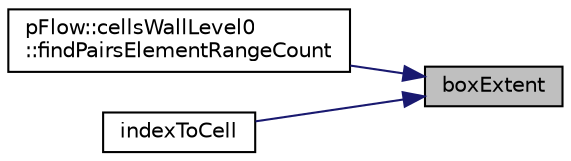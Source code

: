 digraph "boxExtent"
{
 // LATEX_PDF_SIZE
  edge [fontname="Helvetica",fontsize="10",labelfontname="Helvetica",labelfontsize="10"];
  node [fontname="Helvetica",fontsize="10",shape=record];
  rankdir="RL";
  Node1 [label="boxExtent",height=0.2,width=0.4,color="black", fillcolor="grey75", style="filled", fontcolor="black",tooltip=" "];
  Node1 -> Node2 [dir="back",color="midnightblue",fontsize="10",style="solid",fontname="Helvetica"];
  Node2 [label="pFlow::cellsWallLevel0\l::findPairsElementRangeCount",height=0.2,width=0.4,color="black", fillcolor="white", style="filled",URL="$classpFlow_1_1cellsWallLevel0.html#a497e88d0ec1ac01d06cb8e10103bf643",tooltip=" "];
  Node1 -> Node3 [dir="back",color="midnightblue",fontsize="10",style="solid",fontname="Helvetica"];
  Node3 [label="indexToCell",height=0.2,width=0.4,color="black", fillcolor="white", style="filled",URL="$namespacepFlow.html#a62c02f7fe0f69a4c0978a3e62f3d38cd",tooltip=" "];
}
